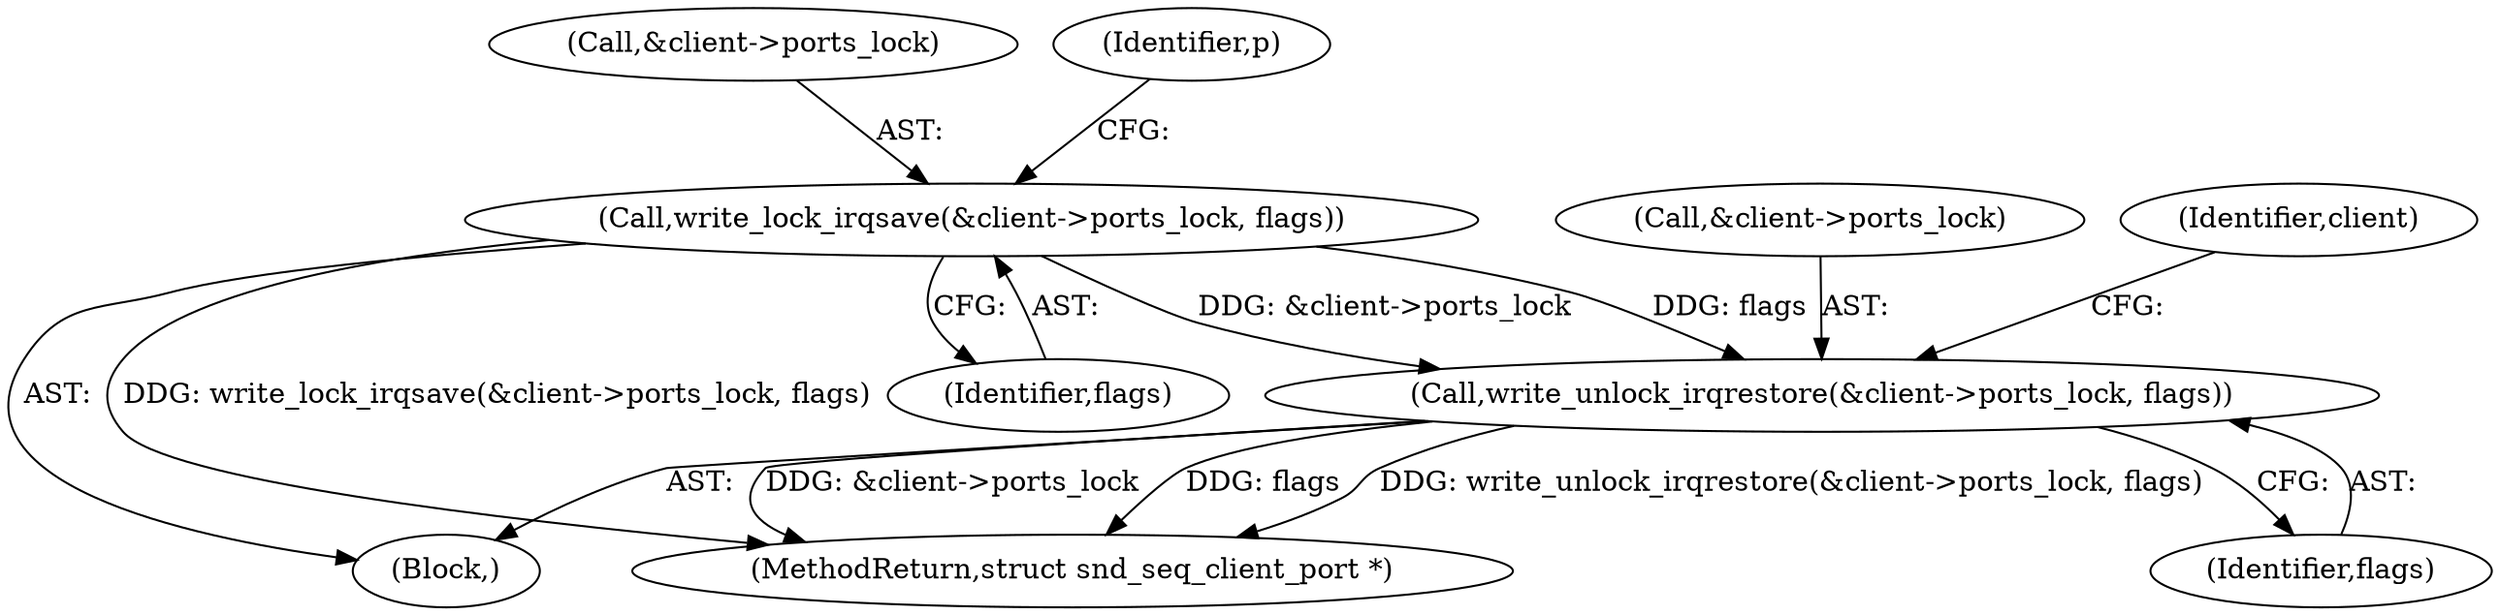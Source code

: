 digraph "0_linux_71105998845fb012937332fe2e806d443c09e026_0@API" {
"1000256" [label="(Call,write_unlock_irqrestore(&client->ports_lock, flags))"];
"1000207" [label="(Call,write_lock_irqsave(&client->ports_lock, flags))"];
"1000257" [label="(Call,&client->ports_lock)"];
"1000256" [label="(Call,write_unlock_irqrestore(&client->ports_lock, flags))"];
"1000207" [label="(Call,write_lock_irqsave(&client->ports_lock, flags))"];
"1000110" [label="(Block,)"];
"1000208" [label="(Call,&client->ports_lock)"];
"1000218" [label="(Identifier,p)"];
"1000275" [label="(MethodReturn,struct snd_seq_client_port *)"];
"1000261" [label="(Identifier,flags)"];
"1000212" [label="(Identifier,flags)"];
"1000265" [label="(Identifier,client)"];
"1000256" -> "1000110"  [label="AST: "];
"1000256" -> "1000261"  [label="CFG: "];
"1000257" -> "1000256"  [label="AST: "];
"1000261" -> "1000256"  [label="AST: "];
"1000265" -> "1000256"  [label="CFG: "];
"1000256" -> "1000275"  [label="DDG: &client->ports_lock"];
"1000256" -> "1000275"  [label="DDG: flags"];
"1000256" -> "1000275"  [label="DDG: write_unlock_irqrestore(&client->ports_lock, flags)"];
"1000207" -> "1000256"  [label="DDG: &client->ports_lock"];
"1000207" -> "1000256"  [label="DDG: flags"];
"1000207" -> "1000110"  [label="AST: "];
"1000207" -> "1000212"  [label="CFG: "];
"1000208" -> "1000207"  [label="AST: "];
"1000212" -> "1000207"  [label="AST: "];
"1000218" -> "1000207"  [label="CFG: "];
"1000207" -> "1000275"  [label="DDG: write_lock_irqsave(&client->ports_lock, flags)"];
}
